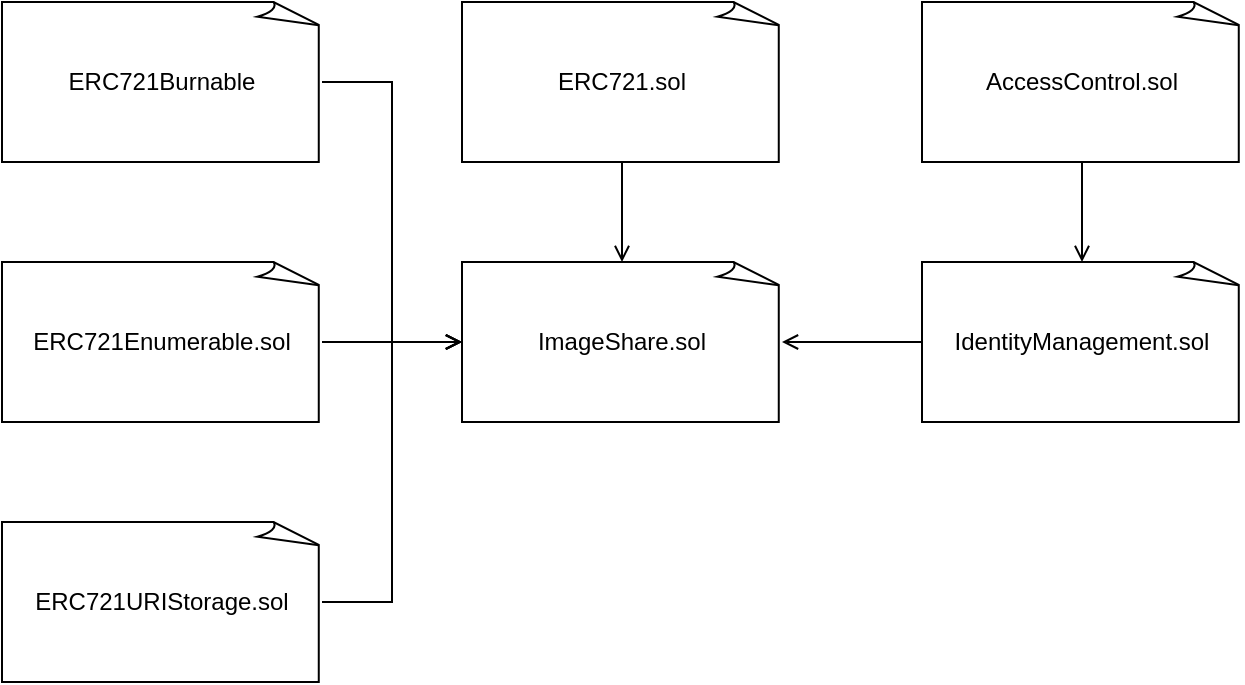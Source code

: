 <mxfile version="21.1.8" type="embed">
    <diagram id="58JGzHdhzCdBEh8xLsl4" name="Page-1">
        <mxGraphModel dx="1191" dy="919" grid="1" gridSize="10" guides="1" tooltips="1" connect="1" arrows="1" fold="1" page="1" pageScale="1" pageWidth="827" pageHeight="1169" math="0" shadow="0">
            <root>
                <mxCell id="0"/>
                <mxCell id="1" parent="0"/>
                <mxCell id="81" value="ImageShare.sol" style="whiteSpace=wrap;html=1;shape=mxgraph.basic.document" vertex="1" parent="1">
                    <mxGeometry x="310" y="320" width="160" height="80" as="geometry"/>
                </mxCell>
                <mxCell id="83" value="IdentityManagement.sol" style="whiteSpace=wrap;html=1;shape=mxgraph.basic.document" vertex="1" parent="1">
                    <mxGeometry x="540" y="320" width="160" height="80" as="geometry"/>
                </mxCell>
                <mxCell id="84" value="AccessControl.sol" style="whiteSpace=wrap;html=1;shape=mxgraph.basic.document" vertex="1" parent="1">
                    <mxGeometry x="540" y="190" width="160" height="80" as="geometry"/>
                </mxCell>
                <mxCell id="85" value="ERC721.sol" style="whiteSpace=wrap;html=1;shape=mxgraph.basic.document" vertex="1" parent="1">
                    <mxGeometry x="310" y="190" width="160" height="80" as="geometry"/>
                </mxCell>
                <mxCell id="86" value="ERC721Enumerable.sol" style="whiteSpace=wrap;html=1;shape=mxgraph.basic.document" vertex="1" parent="1">
                    <mxGeometry x="80" y="320" width="160" height="80" as="geometry"/>
                </mxCell>
                <mxCell id="87" value="ERC721URIStorage.sol" style="whiteSpace=wrap;html=1;shape=mxgraph.basic.document" vertex="1" parent="1">
                    <mxGeometry x="80" y="450" width="160" height="80" as="geometry"/>
                </mxCell>
                <mxCell id="88" value="ERC721Burnable" style="whiteSpace=wrap;html=1;shape=mxgraph.basic.document" vertex="1" parent="1">
                    <mxGeometry x="80" y="190" width="160" height="80" as="geometry"/>
                </mxCell>
                <mxCell id="89" value="" style="edgeStyle=elbowEdgeStyle;html=1;endArrow=open;elbow=vertical;endFill=1;exitX=0.5;exitY=1;exitDx=0;exitDy=0;exitPerimeter=0;entryX=0.5;entryY=0;entryDx=0;entryDy=0;entryPerimeter=0;" edge="1" parent="1" source="84" target="83">
                    <mxGeometry width="160" relative="1" as="geometry">
                        <mxPoint x="620" y="440" as="sourcePoint"/>
                        <mxPoint x="780" y="440" as="targetPoint"/>
                    </mxGeometry>
                </mxCell>
                <mxCell id="90" value="" style="edgeStyle=elbowEdgeStyle;html=1;endArrow=open;elbow=vertical;endFill=1;exitX=0;exitY=0.5;exitDx=0;exitDy=0;exitPerimeter=0;entryX=1;entryY=0.5;entryDx=0;entryDy=0;entryPerimeter=0;" edge="1" parent="1" source="83" target="81">
                    <mxGeometry width="160" relative="1" as="geometry">
                        <mxPoint x="430" y="500" as="sourcePoint"/>
                        <mxPoint x="590" y="500" as="targetPoint"/>
                        <Array as="points">
                            <mxPoint x="510" y="360"/>
                        </Array>
                    </mxGeometry>
                </mxCell>
                <mxCell id="91" value="" style="edgeStyle=elbowEdgeStyle;html=1;endArrow=open;elbow=vertical;endFill=1;exitX=0.5;exitY=1;exitDx=0;exitDy=0;exitPerimeter=0;" edge="1" parent="1" source="85" target="81">
                    <mxGeometry width="160" relative="1" as="geometry">
                        <mxPoint x="360" y="510" as="sourcePoint"/>
                        <mxPoint x="390" y="320" as="targetPoint"/>
                    </mxGeometry>
                </mxCell>
                <mxCell id="93" value="" style="edgeStyle=elbowEdgeStyle;html=1;endArrow=open;elbow=vertical;endFill=1;exitX=1;exitY=0.5;exitDx=0;exitDy=0;exitPerimeter=0;" edge="1" parent="1" source="86" target="81">
                    <mxGeometry width="160" relative="1" as="geometry">
                        <mxPoint x="350" y="480" as="sourcePoint"/>
                        <mxPoint x="510" y="480" as="targetPoint"/>
                    </mxGeometry>
                </mxCell>
                <mxCell id="94" value="" style="edgeStyle=elbowEdgeStyle;html=1;endArrow=open;endFill=1;exitX=1;exitY=0.5;exitDx=0;exitDy=0;exitPerimeter=0;rounded=0;" edge="1" parent="1" source="87">
                    <mxGeometry width="160" relative="1" as="geometry">
                        <mxPoint x="360" y="470" as="sourcePoint"/>
                        <mxPoint x="310" y="360" as="targetPoint"/>
                    </mxGeometry>
                </mxCell>
                <mxCell id="95" value="" style="edgeStyle=elbowEdgeStyle;html=1;endArrow=open;endFill=1;exitX=1;exitY=0.5;exitDx=0;exitDy=0;exitPerimeter=0;rounded=0;" edge="1" parent="1" source="88">
                    <mxGeometry width="160" relative="1" as="geometry">
                        <mxPoint x="390" y="480" as="sourcePoint"/>
                        <mxPoint x="310" y="360" as="targetPoint"/>
                    </mxGeometry>
                </mxCell>
            </root>
        </mxGraphModel>
    </diagram>
</mxfile>